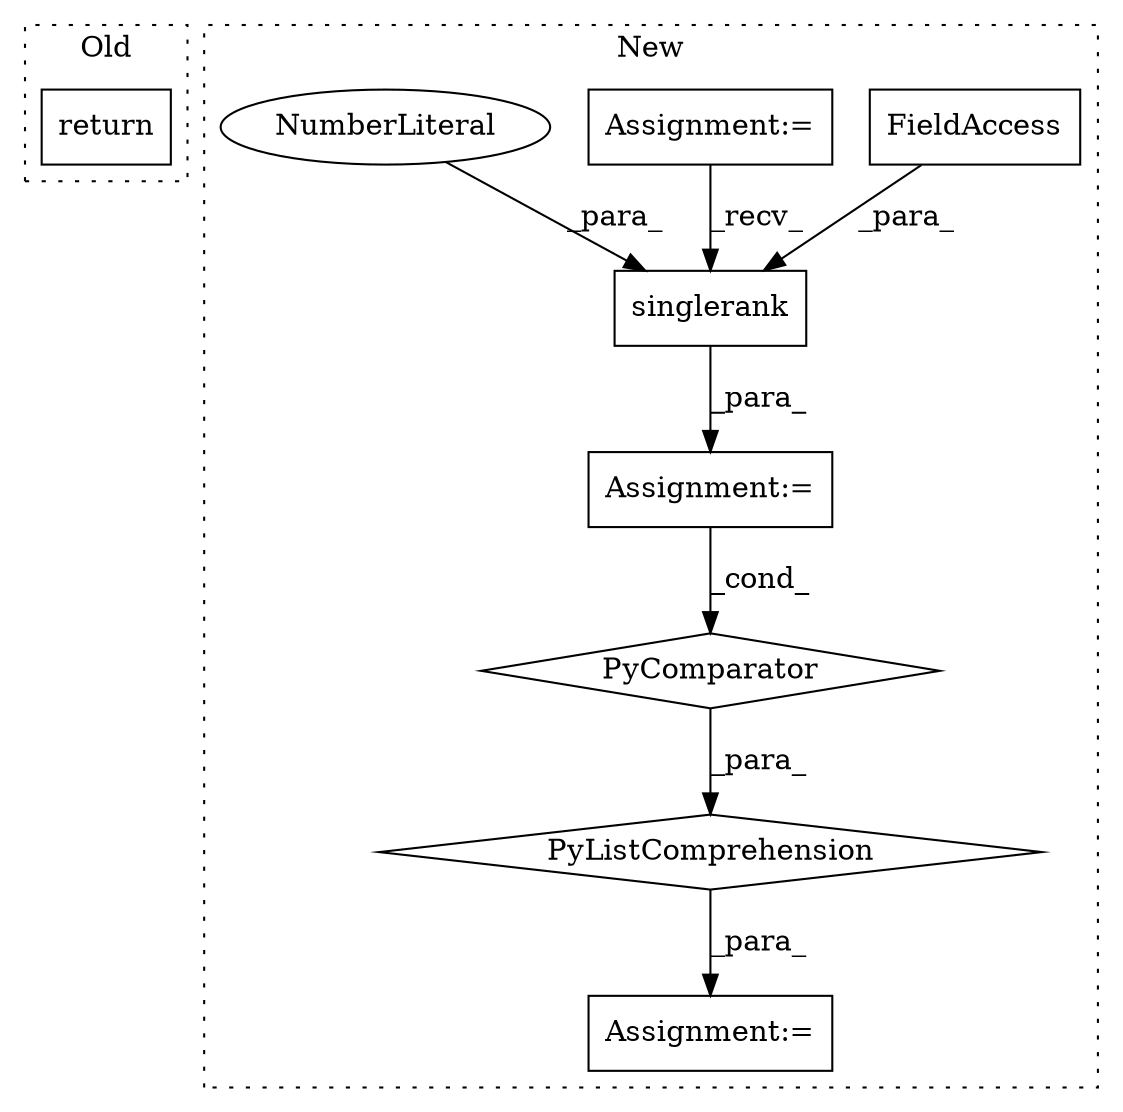 digraph G {
subgraph cluster0 {
1 [label="return" a="41" s="8790" l="7" shape="box"];
label = "Old";
style="dotted";
}
subgraph cluster1 {
2 [label="singlerank" a="32" s="12477,12512" l="11,1" shape="box"];
3 [label="PyComparator" a="113" s="12461" l="61" shape="diamond"];
4 [label="FieldAccess" a="22" s="12488" l="14" shape="box"];
5 [label="Assignment:=" a="7" s="12461" l="61" shape="box"];
6 [label="PyListComprehension" a="109" s="12386" l="144" shape="diamond"];
7 [label="Assignment:=" a="7" s="12581,12653" l="53,2" shape="box"];
8 [label="Assignment:=" a="7" s="12150" l="8" shape="box"];
9 [label="NumberLiteral" a="34" s="12511" l="1" shape="ellipse"];
label = "New";
style="dotted";
}
2 -> 5 [label="_para_"];
3 -> 6 [label="_para_"];
4 -> 2 [label="_para_"];
5 -> 3 [label="_cond_"];
6 -> 7 [label="_para_"];
8 -> 2 [label="_recv_"];
9 -> 2 [label="_para_"];
}
